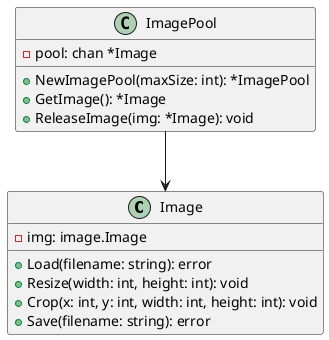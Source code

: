 @startuml
class Image {
    -img: image.Image
    +Load(filename: string): error
    +Resize(width: int, height: int): void
    +Crop(x: int, y: int, width: int, height: int): void
    +Save(filename: string): error
}

class ImagePool {
    -pool: chan *Image
    +NewImagePool(maxSize: int): *ImagePool
    +GetImage(): *Image
    +ReleaseImage(img: *Image): void
}

ImagePool --> Image
@enduml